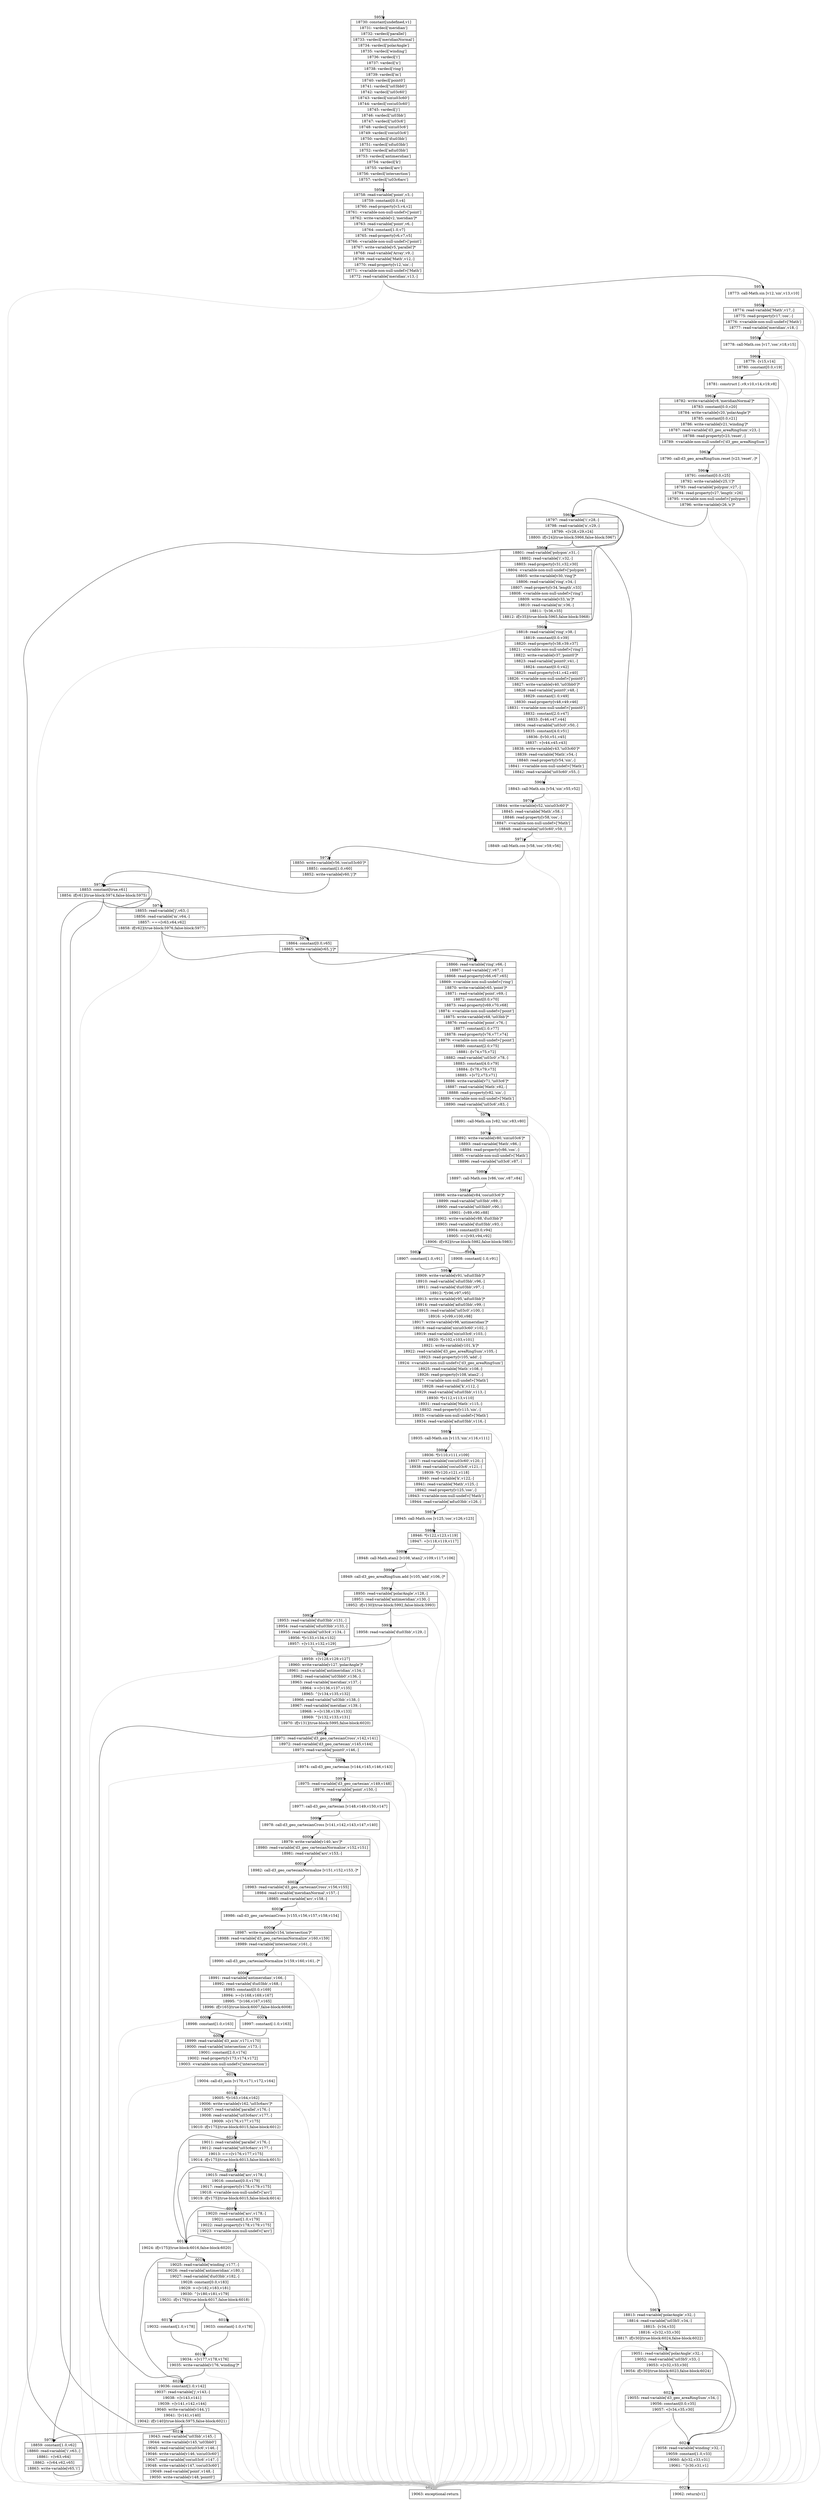 digraph {
rankdir="TD"
BB_entry558[shape=none,label=""];
BB_entry558 -> BB5955 [tailport=s, headport=n, headlabel="    5955"]
BB5955 [shape=record label="{18730: constant[undefined,v1]|18731: vardecl['meridian']|18732: vardecl['parallel']|18733: vardecl['meridianNormal']|18734: vardecl['polarAngle']|18735: vardecl['winding']|18736: vardecl['i']|18737: vardecl['n']|18738: vardecl['ring']|18739: vardecl['m']|18740: vardecl['point0']|18741: vardecl['\\u03bb0']|18742: vardecl['\\u03c60']|18743: vardecl['sin\\u03c60']|18744: vardecl['cos\\u03c60']|18745: vardecl['j']|18746: vardecl['\\u03bb']|18747: vardecl['\\u03c6']|18748: vardecl['sin\\u03c6']|18749: vardecl['cos\\u03c6']|18750: vardecl['d\\u03bb']|18751: vardecl['sd\\u03bb']|18752: vardecl['ad\\u03bb']|18753: vardecl['antimeridian']|18754: vardecl['k']|18755: vardecl['arc']|18756: vardecl['intersection']|18757: vardecl['\\u03c6arc']}" ] 
BB5955 -> BB5956 [tailport=s, headport=n, headlabel="      5956"]
BB5956 [shape=record label="{18758: read-variable['point',v3,-]|18759: constant[0.0,v4]|18760: read-property[v3,v4,v2]|18761: \<variable-non-null-undef\>['point']|18762: write-variable[v2,'meridian']*|18763: read-variable['point',v6,-]|18764: constant[1.0,v7]|18765: read-property[v6,v7,v5]|18766: \<variable-non-null-undef\>['point']|18767: write-variable[v5,'parallel']*|18768: read-variable['Array',v9,-]|18769: read-variable['Math',v12,-]|18770: read-property[v12,'sin',-]|18771: \<variable-non-null-undef\>['Math']|18772: read-variable['meridian',v13,-]}" ] 
BB5956 -> BB5957 [tailport=s, headport=n, headlabel="      5957"]
BB5956 -> BB6026 [tailport=s, headport=n, color=gray, headlabel="      6026"]
BB5957 [shape=record label="{18773: call-Math.sin [v12,'sin',v13,v10]}" ] 
BB5957 -> BB5958 [tailport=s, headport=n, headlabel="      5958"]
BB5957 -> BB6026 [tailport=s, headport=n, color=gray]
BB5958 [shape=record label="{18774: read-variable['Math',v17,-]|18775: read-property[v17,'cos',-]|18776: \<variable-non-null-undef\>['Math']|18777: read-variable['meridian',v18,-]}" ] 
BB5958 -> BB5959 [tailport=s, headport=n, headlabel="      5959"]
BB5958 -> BB6026 [tailport=s, headport=n, color=gray]
BB5959 [shape=record label="{18778: call-Math.cos [v17,'cos',v18,v15]}" ] 
BB5959 -> BB5960 [tailport=s, headport=n, headlabel="      5960"]
BB5959 -> BB6026 [tailport=s, headport=n, color=gray]
BB5960 [shape=record label="{18779: -[v15,v14]|18780: constant[0.0,v19]}" ] 
BB5960 -> BB5961 [tailport=s, headport=n, headlabel="      5961"]
BB5960 -> BB6026 [tailport=s, headport=n, color=gray]
BB5961 [shape=record label="{18781: construct [-,v9,v10,v14,v19,v8]}" ] 
BB5961 -> BB5962 [tailport=s, headport=n, headlabel="      5962"]
BB5961 -> BB6026 [tailport=s, headport=n, color=gray]
BB5962 [shape=record label="{18782: write-variable[v8,'meridianNormal']*|18783: constant[0.0,v20]|18784: write-variable[v20,'polarAngle']*|18785: constant[0.0,v21]|18786: write-variable[v21,'winding']*|18787: read-variable['d3_geo_areaRingSum',v23,-]|18788: read-property[v23,'reset',-]|18789: \<variable-non-null-undef\>['d3_geo_areaRingSum']}" ] 
BB5962 -> BB5963 [tailport=s, headport=n, headlabel="      5963"]
BB5962 -> BB6026 [tailport=s, headport=n, color=gray]
BB5963 [shape=record label="{18790: call-d3_geo_areaRingSum.reset [v23,'reset',-]*}" ] 
BB5963 -> BB5964 [tailport=s, headport=n, headlabel="      5964"]
BB5963 -> BB6026 [tailport=s, headport=n, color=gray]
BB5964 [shape=record label="{18791: constant[0.0,v25]|18792: write-variable[v25,'i']*|18793: read-variable['polygon',v27,-]|18794: read-property[v27,'length',v26]|18795: \<variable-non-null-undef\>['polygon']|18796: write-variable[v26,'n']*}" ] 
BB5964 -> BB5965 [tailport=s, headport=n, headlabel="      5965"]
BB5964 -> BB6026 [tailport=s, headport=n, color=gray]
BB5965 [shape=record label="{18797: read-variable['i',v28,-]|18798: read-variable['n',v29,-]|18799: \<[v28,v29,v24]|18800: if[v24](true-block:5966,false-block:5967)}" ] 
BB5965 -> BB5966 [tailport=s, headport=n, headlabel="      5966"]
BB5965 -> BB5967 [tailport=s, headport=n, headlabel="      5967"]
BB5965 -> BB6026 [tailport=s, headport=n, color=gray]
BB5966 [shape=record label="{18801: read-variable['polygon',v31,-]|18802: read-variable['i',v32,-]|18803: read-property[v31,v32,v30]|18804: \<variable-non-null-undef\>['polygon']|18805: write-variable[v30,'ring']*|18806: read-variable['ring',v34,-]|18807: read-property[v34,'length',v33]|18808: \<variable-non-null-undef\>['ring']|18809: write-variable[v33,'m']*|18810: read-variable['m',v36,-]|18811: ![v36,v35]|18812: if[v35](true-block:5965,false-block:5968)}" ] 
BB5966 -> BB5965 [tailport=s, headport=n]
BB5966 -> BB5968 [tailport=s, headport=n, headlabel="      5968"]
BB5966 -> BB6026 [tailport=s, headport=n, color=gray]
BB5967 [shape=record label="{18813: read-variable['polarAngle',v32,-]|18814: read-variable['\\u03b5',v34,-]|18815: -[v34,v33]|18816: \<[v32,v33,v30]|18817: if[v30](true-block:6024,false-block:6022)}" ] 
BB5967 -> BB6024 [tailport=s, headport=n, headlabel="      6024"]
BB5967 -> BB6022 [tailport=s, headport=n, headlabel="      6022"]
BB5967 -> BB6026 [tailport=s, headport=n, color=gray]
BB5968 [shape=record label="{18818: read-variable['ring',v38,-]|18819: constant[0.0,v39]|18820: read-property[v38,v39,v37]|18821: \<variable-non-null-undef\>['ring']|18822: write-variable[v37,'point0']*|18823: read-variable['point0',v41,-]|18824: constant[0.0,v42]|18825: read-property[v41,v42,v40]|18826: \<variable-non-null-undef\>['point0']|18827: write-variable[v40,'\\u03bb0']*|18828: read-variable['point0',v48,-]|18829: constant[1.0,v49]|18830: read-property[v48,v49,v46]|18831: \<variable-non-null-undef\>['point0']|18832: constant[2.0,v47]|18833: /[v46,v47,v44]|18834: read-variable['\\u03c0',v50,-]|18835: constant[4.0,v51]|18836: /[v50,v51,v45]|18837: +[v44,v45,v43]|18838: write-variable[v43,'\\u03c60']*|18839: read-variable['Math',v54,-]|18840: read-property[v54,'sin',-]|18841: \<variable-non-null-undef\>['Math']|18842: read-variable['\\u03c60',v55,-]}" ] 
BB5968 -> BB5969 [tailport=s, headport=n, headlabel="      5969"]
BB5968 -> BB6026 [tailport=s, headport=n, color=gray]
BB5969 [shape=record label="{18843: call-Math.sin [v54,'sin',v55,v52]}" ] 
BB5969 -> BB5970 [tailport=s, headport=n, headlabel="      5970"]
BB5969 -> BB6026 [tailport=s, headport=n, color=gray]
BB5970 [shape=record label="{18844: write-variable[v52,'sin\\u03c60']*|18845: read-variable['Math',v58,-]|18846: read-property[v58,'cos',-]|18847: \<variable-non-null-undef\>['Math']|18848: read-variable['\\u03c60',v59,-]}" ] 
BB5970 -> BB5971 [tailport=s, headport=n, headlabel="      5971"]
BB5970 -> BB6026 [tailport=s, headport=n, color=gray]
BB5971 [shape=record label="{18849: call-Math.cos [v58,'cos',v59,v56]}" ] 
BB5971 -> BB5972 [tailport=s, headport=n, headlabel="      5972"]
BB5971 -> BB6026 [tailport=s, headport=n, color=gray]
BB5972 [shape=record label="{18850: write-variable[v56,'cos\\u03c60']*|18851: constant[1.0,v60]|18852: write-variable[v60,'j']*}" ] 
BB5972 -> BB5973 [tailport=s, headport=n, headlabel="      5973"]
BB5973 [shape=record label="{18853: constant[true,v61]|18854: if[v61](true-block:5974,false-block:5975)}" ] 
BB5973 -> BB5974 [tailport=s, headport=n, headlabel="      5974"]
BB5973 -> BB5975 [tailport=s, headport=n, headlabel="      5975"]
BB5974 [shape=record label="{18855: read-variable['j',v63,-]|18856: read-variable['m',v64,-]|18857: ===[v63,v64,v62]|18858: if[v62](true-block:5976,false-block:5977)}" ] 
BB5974 -> BB5976 [tailport=s, headport=n, headlabel="      5976"]
BB5974 -> BB5977 [tailport=s, headport=n, headlabel="      5977"]
BB5974 -> BB6026 [tailport=s, headport=n, color=gray]
BB5975 [shape=record label="{18859: constant[1.0,v62]|18860: read-variable['i',v63,-]|18861: +[v63,v64]|18862: +[v64,v62,v65]|18863: write-variable[v65,'i']}" ] 
BB5975 -> BB5965 [tailport=s, headport=n]
BB5975 -> BB6026 [tailport=s, headport=n, color=gray]
BB5976 [shape=record label="{18864: constant[0.0,v65]|18865: write-variable[v65,'j']*}" ] 
BB5976 -> BB5977 [tailport=s, headport=n]
BB5977 [shape=record label="{18866: read-variable['ring',v66,-]|18867: read-variable['j',v67,-]|18868: read-property[v66,v67,v65]|18869: \<variable-non-null-undef\>['ring']|18870: write-variable[v65,'point']*|18871: read-variable['point',v69,-]|18872: constant[0.0,v70]|18873: read-property[v69,v70,v68]|18874: \<variable-non-null-undef\>['point']|18875: write-variable[v68,'\\u03bb']*|18876: read-variable['point',v76,-]|18877: constant[1.0,v77]|18878: read-property[v76,v77,v74]|18879: \<variable-non-null-undef\>['point']|18880: constant[2.0,v75]|18881: /[v74,v75,v72]|18882: read-variable['\\u03c0',v78,-]|18883: constant[4.0,v79]|18884: /[v78,v79,v73]|18885: +[v72,v73,v71]|18886: write-variable[v71,'\\u03c6']*|18887: read-variable['Math',v82,-]|18888: read-property[v82,'sin',-]|18889: \<variable-non-null-undef\>['Math']|18890: read-variable['\\u03c6',v83,-]}" ] 
BB5977 -> BB5978 [tailport=s, headport=n, headlabel="      5978"]
BB5977 -> BB6026 [tailport=s, headport=n, color=gray]
BB5978 [shape=record label="{18891: call-Math.sin [v82,'sin',v83,v80]}" ] 
BB5978 -> BB5979 [tailport=s, headport=n, headlabel="      5979"]
BB5978 -> BB6026 [tailport=s, headport=n, color=gray]
BB5979 [shape=record label="{18892: write-variable[v80,'sin\\u03c6']*|18893: read-variable['Math',v86,-]|18894: read-property[v86,'cos',-]|18895: \<variable-non-null-undef\>['Math']|18896: read-variable['\\u03c6',v87,-]}" ] 
BB5979 -> BB5980 [tailport=s, headport=n, headlabel="      5980"]
BB5979 -> BB6026 [tailport=s, headport=n, color=gray]
BB5980 [shape=record label="{18897: call-Math.cos [v86,'cos',v87,v84]}" ] 
BB5980 -> BB5981 [tailport=s, headport=n, headlabel="      5981"]
BB5980 -> BB6026 [tailport=s, headport=n, color=gray]
BB5981 [shape=record label="{18898: write-variable[v84,'cos\\u03c6']*|18899: read-variable['\\u03bb',v89,-]|18900: read-variable['\\u03bb0',v90,-]|18901: -[v89,v90,v88]|18902: write-variable[v88,'d\\u03bb']*|18903: read-variable['d\\u03bb',v93,-]|18904: constant[0.0,v94]|18905: \>=[v93,v94,v92]|18906: if[v92](true-block:5982,false-block:5983)}" ] 
BB5981 -> BB5982 [tailport=s, headport=n, headlabel="      5982"]
BB5981 -> BB5983 [tailport=s, headport=n, headlabel="      5983"]
BB5981 -> BB6026 [tailport=s, headport=n, color=gray]
BB5982 [shape=record label="{18907: constant[1.0,v91]}" ] 
BB5982 -> BB5984 [tailport=s, headport=n, headlabel="      5984"]
BB5983 [shape=record label="{18908: constant[-1.0,v91]}" ] 
BB5983 -> BB5984 [tailport=s, headport=n]
BB5984 [shape=record label="{18909: write-variable[v91,'sd\\u03bb']*|18910: read-variable['sd\\u03bb',v96,-]|18911: read-variable['d\\u03bb',v97,-]|18912: *[v96,v97,v95]|18913: write-variable[v95,'ad\\u03bb']*|18914: read-variable['ad\\u03bb',v99,-]|18915: read-variable['\\u03c0',v100,-]|18916: \>[v99,v100,v98]|18917: write-variable[v98,'antimeridian']*|18918: read-variable['sin\\u03c60',v102,-]|18919: read-variable['sin\\u03c6',v103,-]|18920: *[v102,v103,v101]|18921: write-variable[v101,'k']*|18922: read-variable['d3_geo_areaRingSum',v105,-]|18923: read-property[v105,'add',-]|18924: \<variable-non-null-undef\>['d3_geo_areaRingSum']|18925: read-variable['Math',v108,-]|18926: read-property[v108,'atan2',-]|18927: \<variable-non-null-undef\>['Math']|18928: read-variable['k',v112,-]|18929: read-variable['sd\\u03bb',v113,-]|18930: *[v112,v113,v110]|18931: read-variable['Math',v115,-]|18932: read-property[v115,'sin',-]|18933: \<variable-non-null-undef\>['Math']|18934: read-variable['ad\\u03bb',v116,-]}" ] 
BB5984 -> BB5985 [tailport=s, headport=n, headlabel="      5985"]
BB5984 -> BB6026 [tailport=s, headport=n, color=gray]
BB5985 [shape=record label="{18935: call-Math.sin [v115,'sin',v116,v111]}" ] 
BB5985 -> BB5986 [tailport=s, headport=n, headlabel="      5986"]
BB5985 -> BB6026 [tailport=s, headport=n, color=gray]
BB5986 [shape=record label="{18936: *[v110,v111,v109]|18937: read-variable['cos\\u03c60',v120,-]|18938: read-variable['cos\\u03c6',v121,-]|18939: *[v120,v121,v118]|18940: read-variable['k',v122,-]|18941: read-variable['Math',v125,-]|18942: read-property[v125,'cos',-]|18943: \<variable-non-null-undef\>['Math']|18944: read-variable['ad\\u03bb',v126,-]}" ] 
BB5986 -> BB5987 [tailport=s, headport=n, headlabel="      5987"]
BB5986 -> BB6026 [tailport=s, headport=n, color=gray]
BB5987 [shape=record label="{18945: call-Math.cos [v125,'cos',v126,v123]}" ] 
BB5987 -> BB5988 [tailport=s, headport=n, headlabel="      5988"]
BB5987 -> BB6026 [tailport=s, headport=n, color=gray]
BB5988 [shape=record label="{18946: *[v122,v123,v119]|18947: +[v118,v119,v117]}" ] 
BB5988 -> BB5989 [tailport=s, headport=n, headlabel="      5989"]
BB5988 -> BB6026 [tailport=s, headport=n, color=gray]
BB5989 [shape=record label="{18948: call-Math.atan2 [v108,'atan2',v109,v117,v106]}" ] 
BB5989 -> BB5990 [tailport=s, headport=n, headlabel="      5990"]
BB5989 -> BB6026 [tailport=s, headport=n, color=gray]
BB5990 [shape=record label="{18949: call-d3_geo_areaRingSum.add [v105,'add',v106,-]*}" ] 
BB5990 -> BB5991 [tailport=s, headport=n, headlabel="      5991"]
BB5990 -> BB6026 [tailport=s, headport=n, color=gray]
BB5991 [shape=record label="{18950: read-variable['polarAngle',v128,-]|18951: read-variable['antimeridian',v130,-]|18952: if[v130](true-block:5992,false-block:5993)}" ] 
BB5991 -> BB5992 [tailport=s, headport=n, headlabel="      5992"]
BB5991 -> BB5993 [tailport=s, headport=n, headlabel="      5993"]
BB5991 -> BB6026 [tailport=s, headport=n, color=gray]
BB5992 [shape=record label="{18953: read-variable['d\\u03bb',v131,-]|18954: read-variable['sd\\u03bb',v133,-]|18955: read-variable['\\u03c4',v134,-]|18956: *[v133,v134,v132]|18957: +[v131,v132,v129]}" ] 
BB5992 -> BB5994 [tailport=s, headport=n, headlabel="      5994"]
BB5992 -> BB6026 [tailport=s, headport=n, color=gray]
BB5993 [shape=record label="{18958: read-variable['d\\u03bb',v129,-]}" ] 
BB5993 -> BB5994 [tailport=s, headport=n]
BB5993 -> BB6026 [tailport=s, headport=n, color=gray]
BB5994 [shape=record label="{18959: +[v128,v129,v127]|18960: write-variable[v127,'polarAngle']*|18961: read-variable['antimeridian',v134,-]|18962: read-variable['\\u03bb0',v136,-]|18963: read-variable['meridian',v137,-]|18964: \>=[v136,v137,v135]|18965: ^[v134,v135,v132]|18966: read-variable['\\u03bb',v138,-]|18967: read-variable['meridian',v139,-]|18968: \>=[v138,v139,v133]|18969: ^[v132,v133,v131]|18970: if[v131](true-block:5995,false-block:6020)}" ] 
BB5994 -> BB5995 [tailport=s, headport=n, headlabel="      5995"]
BB5994 -> BB6020 [tailport=s, headport=n, headlabel="      6020"]
BB5994 -> BB6026 [tailport=s, headport=n, color=gray]
BB5995 [shape=record label="{18971: read-variable['d3_geo_cartesianCross',v142,v141]|18972: read-variable['d3_geo_cartesian',v145,v144]|18973: read-variable['point0',v146,-]}" ] 
BB5995 -> BB5996 [tailport=s, headport=n, headlabel="      5996"]
BB5995 -> BB6026 [tailport=s, headport=n, color=gray]
BB5996 [shape=record label="{18974: call-d3_geo_cartesian [v144,v145,v146,v143]}" ] 
BB5996 -> BB5997 [tailport=s, headport=n, headlabel="      5997"]
BB5996 -> BB6026 [tailport=s, headport=n, color=gray]
BB5997 [shape=record label="{18975: read-variable['d3_geo_cartesian',v149,v148]|18976: read-variable['point',v150,-]}" ] 
BB5997 -> BB5998 [tailport=s, headport=n, headlabel="      5998"]
BB5997 -> BB6026 [tailport=s, headport=n, color=gray]
BB5998 [shape=record label="{18977: call-d3_geo_cartesian [v148,v149,v150,v147]}" ] 
BB5998 -> BB5999 [tailport=s, headport=n, headlabel="      5999"]
BB5998 -> BB6026 [tailport=s, headport=n, color=gray]
BB5999 [shape=record label="{18978: call-d3_geo_cartesianCross [v141,v142,v143,v147,v140]}" ] 
BB5999 -> BB6000 [tailport=s, headport=n, headlabel="      6000"]
BB5999 -> BB6026 [tailport=s, headport=n, color=gray]
BB6000 [shape=record label="{18979: write-variable[v140,'arc']*|18980: read-variable['d3_geo_cartesianNormalize',v152,v151]|18981: read-variable['arc',v153,-]}" ] 
BB6000 -> BB6001 [tailport=s, headport=n, headlabel="      6001"]
BB6000 -> BB6026 [tailport=s, headport=n, color=gray]
BB6001 [shape=record label="{18982: call-d3_geo_cartesianNormalize [v151,v152,v153,-]*}" ] 
BB6001 -> BB6002 [tailport=s, headport=n, headlabel="      6002"]
BB6001 -> BB6026 [tailport=s, headport=n, color=gray]
BB6002 [shape=record label="{18983: read-variable['d3_geo_cartesianCross',v156,v155]|18984: read-variable['meridianNormal',v157,-]|18985: read-variable['arc',v158,-]}" ] 
BB6002 -> BB6003 [tailport=s, headport=n, headlabel="      6003"]
BB6002 -> BB6026 [tailport=s, headport=n, color=gray]
BB6003 [shape=record label="{18986: call-d3_geo_cartesianCross [v155,v156,v157,v158,v154]}" ] 
BB6003 -> BB6004 [tailport=s, headport=n, headlabel="      6004"]
BB6003 -> BB6026 [tailport=s, headport=n, color=gray]
BB6004 [shape=record label="{18987: write-variable[v154,'intersection']*|18988: read-variable['d3_geo_cartesianNormalize',v160,v159]|18989: read-variable['intersection',v161,-]}" ] 
BB6004 -> BB6005 [tailport=s, headport=n, headlabel="      6005"]
BB6004 -> BB6026 [tailport=s, headport=n, color=gray]
BB6005 [shape=record label="{18990: call-d3_geo_cartesianNormalize [v159,v160,v161,-]*}" ] 
BB6005 -> BB6006 [tailport=s, headport=n, headlabel="      6006"]
BB6005 -> BB6026 [tailport=s, headport=n, color=gray]
BB6006 [shape=record label="{18991: read-variable['antimeridian',v166,-]|18992: read-variable['d\\u03bb',v168,-]|18993: constant[0.0,v169]|18994: \>=[v168,v169,v167]|18995: ^[v166,v167,v165]|18996: if[v165](true-block:6007,false-block:6008)}" ] 
BB6006 -> BB6007 [tailport=s, headport=n, headlabel="      6007"]
BB6006 -> BB6008 [tailport=s, headport=n, headlabel="      6008"]
BB6006 -> BB6026 [tailport=s, headport=n, color=gray]
BB6007 [shape=record label="{18997: constant[-1.0,v163]}" ] 
BB6007 -> BB6009 [tailport=s, headport=n, headlabel="      6009"]
BB6008 [shape=record label="{18998: constant[1.0,v163]}" ] 
BB6008 -> BB6009 [tailport=s, headport=n]
BB6009 [shape=record label="{18999: read-variable['d3_asin',v171,v170]|19000: read-variable['intersection',v173,-]|19001: constant[2.0,v174]|19002: read-property[v173,v174,v172]|19003: \<variable-non-null-undef\>['intersection']}" ] 
BB6009 -> BB6010 [tailport=s, headport=n, headlabel="      6010"]
BB6009 -> BB6026 [tailport=s, headport=n, color=gray]
BB6010 [shape=record label="{19004: call-d3_asin [v170,v171,v172,v164]}" ] 
BB6010 -> BB6011 [tailport=s, headport=n, headlabel="      6011"]
BB6010 -> BB6026 [tailport=s, headport=n, color=gray]
BB6011 [shape=record label="{19005: *[v163,v164,v162]|19006: write-variable[v162,'\\u03c6arc']*|19007: read-variable['parallel',v176,-]|19008: read-variable['\\u03c6arc',v177,-]|19009: \>[v176,v177,v175]|19010: if[v175](true-block:6015,false-block:6012)}" ] 
BB6011 -> BB6015 [tailport=s, headport=n, headlabel="      6015"]
BB6011 -> BB6012 [tailport=s, headport=n, headlabel="      6012"]
BB6011 -> BB6026 [tailport=s, headport=n, color=gray]
BB6012 [shape=record label="{19011: read-variable['parallel',v176,-]|19012: read-variable['\\u03c6arc',v177,-]|19013: ===[v176,v177,v175]|19014: if[v175](true-block:6013,false-block:6015)}" ] 
BB6012 -> BB6015 [tailport=s, headport=n]
BB6012 -> BB6013 [tailport=s, headport=n, headlabel="      6013"]
BB6012 -> BB6026 [tailport=s, headport=n, color=gray]
BB6013 [shape=record label="{19015: read-variable['arc',v178,-]|19016: constant[0.0,v179]|19017: read-property[v178,v179,v175]|19018: \<variable-non-null-undef\>['arc']|19019: if[v175](true-block:6015,false-block:6014)}" ] 
BB6013 -> BB6015 [tailport=s, headport=n]
BB6013 -> BB6014 [tailport=s, headport=n, headlabel="      6014"]
BB6013 -> BB6026 [tailport=s, headport=n, color=gray]
BB6014 [shape=record label="{19020: read-variable['arc',v178,-]|19021: constant[1.0,v179]|19022: read-property[v178,v179,v175]|19023: \<variable-non-null-undef\>['arc']}" ] 
BB6014 -> BB6015 [tailport=s, headport=n]
BB6014 -> BB6026 [tailport=s, headport=n, color=gray]
BB6015 [shape=record label="{19024: if[v175](true-block:6016,false-block:6020)}" ] 
BB6015 -> BB6016 [tailport=s, headport=n, headlabel="      6016"]
BB6015 -> BB6020 [tailport=s, headport=n]
BB6016 [shape=record label="{19025: read-variable['winding',v177,-]|19026: read-variable['antimeridian',v180,-]|19027: read-variable['d\\u03bb',v182,-]|19028: constant[0.0,v183]|19029: \>=[v182,v183,v181]|19030: ^[v180,v181,v179]|19031: if[v179](true-block:6017,false-block:6018)}" ] 
BB6016 -> BB6017 [tailport=s, headport=n, headlabel="      6017"]
BB6016 -> BB6018 [tailport=s, headport=n, headlabel="      6018"]
BB6016 -> BB6026 [tailport=s, headport=n, color=gray]
BB6017 [shape=record label="{19032: constant[1.0,v178]}" ] 
BB6017 -> BB6019 [tailport=s, headport=n, headlabel="      6019"]
BB6018 [shape=record label="{19033: constant[-1.0,v178]}" ] 
BB6018 -> BB6019 [tailport=s, headport=n]
BB6019 [shape=record label="{19034: +[v177,v178,v176]|19035: write-variable[v176,'winding']*}" ] 
BB6019 -> BB6020 [tailport=s, headport=n]
BB6019 -> BB6026 [tailport=s, headport=n, color=gray]
BB6020 [shape=record label="{19036: constant[1.0,v142]|19037: read-variable['j',v143,-]|19038: +[v143,v141]|19039: +[v141,v142,v144]|19040: write-variable[v144,'j']|19041: ![v141,v140]|19042: if[v140](true-block:5975,false-block:6021)}" ] 
BB6020 -> BB5975 [tailport=s, headport=n]
BB6020 -> BB6021 [tailport=s, headport=n, headlabel="      6021"]
BB6020 -> BB6026 [tailport=s, headport=n, color=gray]
BB6021 [shape=record label="{19043: read-variable['\\u03bb',v145,-]|19044: write-variable[v145,'\\u03bb0']|19045: read-variable['sin\\u03c6',v146,-]|19046: write-variable[v146,'sin\\u03c60']|19047: read-variable['cos\\u03c6',v147,-]|19048: write-variable[v147,'cos\\u03c60']|19049: read-variable['point',v148,-]|19050: write-variable[v148,'point0']}" ] 
BB6021 -> BB5973 [tailport=s, headport=n]
BB6021 -> BB6026 [tailport=s, headport=n, color=gray]
BB6022 [shape=record label="{19051: read-variable['polarAngle',v32,-]|19052: read-variable['\\u03b5',v33,-]|19053: \<[v32,v33,v30]|19054: if[v30](true-block:6023,false-block:6024)}" ] 
BB6022 -> BB6024 [tailport=s, headport=n]
BB6022 -> BB6023 [tailport=s, headport=n, headlabel="      6023"]
BB6022 -> BB6026 [tailport=s, headport=n, color=gray]
BB6023 [shape=record label="{19055: read-variable['d3_geo_areaRingSum',v34,-]|19056: constant[0.0,v35]|19057: \<[v34,v35,v30]}" ] 
BB6023 -> BB6024 [tailport=s, headport=n]
BB6023 -> BB6026 [tailport=s, headport=n, color=gray]
BB6024 [shape=record label="{19058: read-variable['winding',v32,-]|19059: constant[1.0,v33]|19060: &[v32,v33,v31]|19061: ^[v30,v31,v1]}" ] 
BB6024 -> BB6025 [tailport=s, headport=n, headlabel="      6025"]
BB6024 -> BB6026 [tailport=s, headport=n, color=gray]
BB6025 [shape=record label="{19062: return[v1]}" ] 
BB6026 [shape=record label="{19063: exceptional-return}" ] 
//#$~ 3521
}
